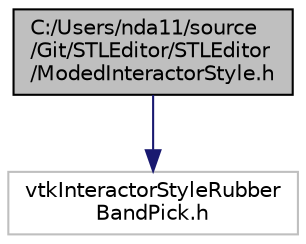 digraph "C:/Users/nda11/source/Git/STLEditor/STLEditor/ModedInteractorStyle.h"
{
 // LATEX_PDF_SIZE
  edge [fontname="Helvetica",fontsize="10",labelfontname="Helvetica",labelfontsize="10"];
  node [fontname="Helvetica",fontsize="10",shape=record];
  Node1 [label="C:/Users/nda11/source\l/Git/STLEditor/STLEditor\l/ModedInteractorStyle.h",height=0.2,width=0.4,color="black", fillcolor="grey75", style="filled", fontcolor="black",tooltip=" "];
  Node1 -> Node2 [color="midnightblue",fontsize="10",style="solid",fontname="Helvetica"];
  Node2 [label="vtkInteractorStyleRubber\lBandPick.h",height=0.2,width=0.4,color="grey75", fillcolor="white", style="filled",tooltip=" "];
}
